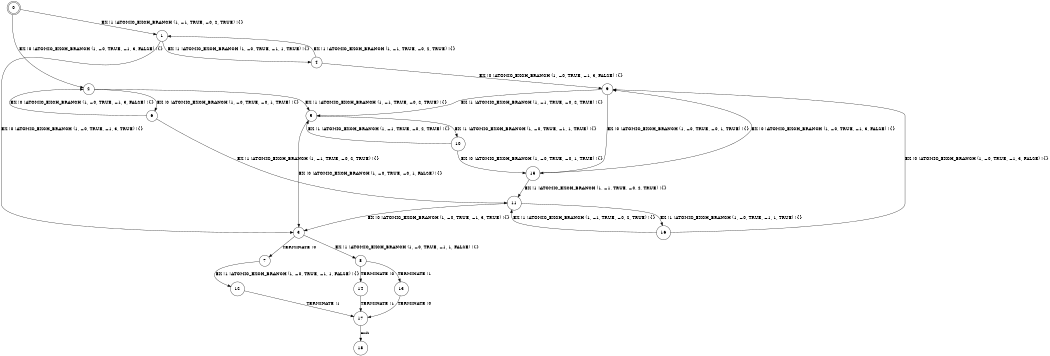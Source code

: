 digraph BCG {
size = "7, 10.5";
center = TRUE;
node [shape = circle];
0 [peripheries = 2];
0 -> 1 [label = "EX !1 !ATOMIC_EXCH_BRANCH (1, +1, TRUE, +0, 2, TRUE) !{}"];
0 -> 2 [label = "EX !0 !ATOMIC_EXCH_BRANCH (1, +0, TRUE, +1, 3, FALSE) !{}"];
1 -> 3 [label = "EX !0 !ATOMIC_EXCH_BRANCH (1, +0, TRUE, +1, 3, TRUE) !{}"];
1 -> 4 [label = "EX !1 !ATOMIC_EXCH_BRANCH (1, +0, TRUE, +1, 1, TRUE) !{}"];
2 -> 5 [label = "EX !1 !ATOMIC_EXCH_BRANCH (1, +1, TRUE, +0, 2, TRUE) !{}"];
2 -> 6 [label = "EX !0 !ATOMIC_EXCH_BRANCH (1, +0, TRUE, +0, 1, TRUE) !{}"];
3 -> 7 [label = "TERMINATE !0"];
3 -> 8 [label = "EX !1 !ATOMIC_EXCH_BRANCH (1, +0, TRUE, +1, 1, FALSE) !{}"];
4 -> 9 [label = "EX !0 !ATOMIC_EXCH_BRANCH (1, +0, TRUE, +1, 3, FALSE) !{}"];
4 -> 1 [label = "EX !1 !ATOMIC_EXCH_BRANCH (1, +1, TRUE, +0, 2, TRUE) !{}"];
5 -> 10 [label = "EX !1 !ATOMIC_EXCH_BRANCH (1, +0, TRUE, +1, 1, TRUE) !{}"];
5 -> 3 [label = "EX !0 !ATOMIC_EXCH_BRANCH (1, +0, TRUE, +0, 1, FALSE) !{}"];
6 -> 11 [label = "EX !1 !ATOMIC_EXCH_BRANCH (1, +1, TRUE, +0, 2, TRUE) !{}"];
6 -> 2 [label = "EX !0 !ATOMIC_EXCH_BRANCH (1, +0, TRUE, +1, 3, FALSE) !{}"];
7 -> 12 [label = "EX !1 !ATOMIC_EXCH_BRANCH (1, +0, TRUE, +1, 1, FALSE) !{}"];
8 -> 13 [label = "TERMINATE !1"];
8 -> 14 [label = "TERMINATE !0"];
9 -> 5 [label = "EX !1 !ATOMIC_EXCH_BRANCH (1, +1, TRUE, +0, 2, TRUE) !{}"];
9 -> 15 [label = "EX !0 !ATOMIC_EXCH_BRANCH (1, +0, TRUE, +0, 1, TRUE) !{}"];
10 -> 5 [label = "EX !1 !ATOMIC_EXCH_BRANCH (1, +1, TRUE, +0, 2, TRUE) !{}"];
10 -> 15 [label = "EX !0 !ATOMIC_EXCH_BRANCH (1, +0, TRUE, +0, 1, TRUE) !{}"];
11 -> 16 [label = "EX !1 !ATOMIC_EXCH_BRANCH (1, +0, TRUE, +1, 1, TRUE) !{}"];
11 -> 3 [label = "EX !0 !ATOMIC_EXCH_BRANCH (1, +0, TRUE, +1, 3, TRUE) !{}"];
12 -> 17 [label = "TERMINATE !1"];
13 -> 17 [label = "TERMINATE !0"];
14 -> 17 [label = "TERMINATE !1"];
15 -> 11 [label = "EX !1 !ATOMIC_EXCH_BRANCH (1, +1, TRUE, +0, 2, TRUE) !{}"];
15 -> 9 [label = "EX !0 !ATOMIC_EXCH_BRANCH (1, +0, TRUE, +1, 3, FALSE) !{}"];
16 -> 11 [label = "EX !1 !ATOMIC_EXCH_BRANCH (1, +1, TRUE, +0, 2, TRUE) !{}"];
16 -> 9 [label = "EX !0 !ATOMIC_EXCH_BRANCH (1, +0, TRUE, +1, 3, FALSE) !{}"];
17 -> 18 [label = "exit"];
}
